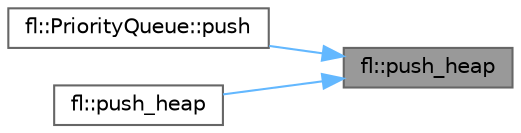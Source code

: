digraph "fl::push_heap"
{
 // INTERACTIVE_SVG=YES
 // LATEX_PDF_SIZE
  bgcolor="transparent";
  edge [fontname=Helvetica,fontsize=10,labelfontname=Helvetica,labelfontsize=10];
  node [fontname=Helvetica,fontsize=10,shape=box,height=0.2,width=0.4];
  rankdir="RL";
  Node1 [id="Node000001",label="fl::push_heap",height=0.2,width=0.4,color="gray40", fillcolor="grey60", style="filled", fontcolor="black",tooltip=" "];
  Node1 -> Node2 [id="edge1_Node000001_Node000002",dir="back",color="steelblue1",style="solid",tooltip=" "];
  Node2 [id="Node000002",label="fl::PriorityQueue::push",height=0.2,width=0.4,color="grey40", fillcolor="white", style="filled",URL="$df/d91/classfl_1_1_priority_queue_ae93f463b86a0c2bcc143fcddf92b0442.html#ae93f463b86a0c2bcc143fcddf92b0442",tooltip=" "];
  Node1 -> Node3 [id="edge2_Node000001_Node000003",dir="back",color="steelblue1",style="solid",tooltip=" "];
  Node3 [id="Node000003",label="fl::push_heap",height=0.2,width=0.4,color="grey40", fillcolor="white", style="filled",URL="$d4/d36/namespacefl_a2fd9bf3bf03f2985363538664d8fa8b2.html#a2fd9bf3bf03f2985363538664d8fa8b2",tooltip=" "];
}
